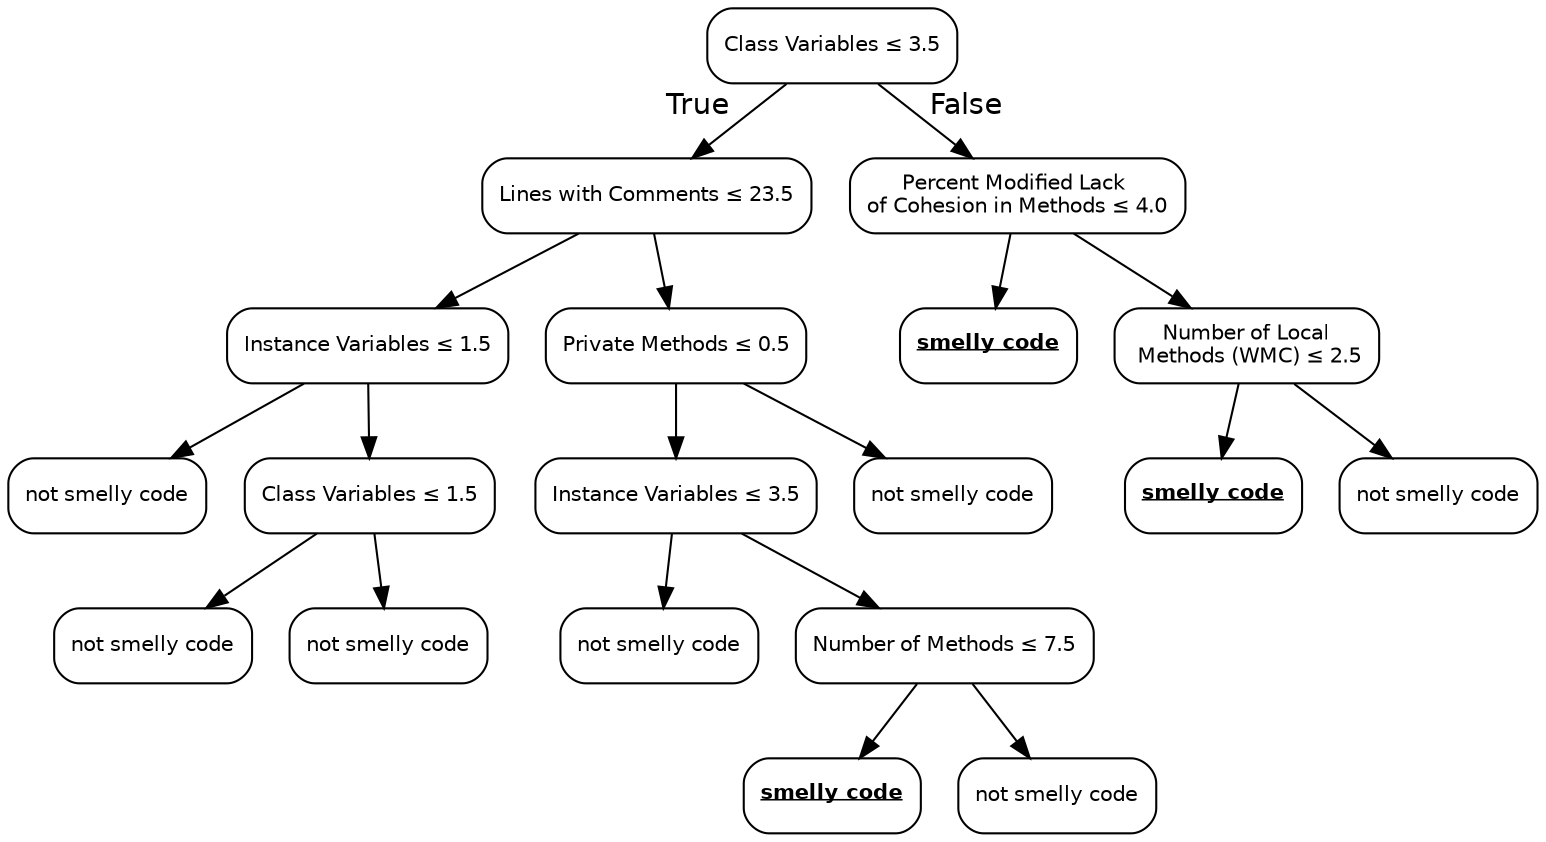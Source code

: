 digraph Tree {
node [color="black", fontname=helvetica, shape=box, style="rounded", width=0.5, fontsize=10];
edge [fontname=helvetica];
0 [label=<Class Variables &le; 3.5>];
1 [label=<Lines with Comments &le; 23.5>];
0 -> 1  [headlabel="True", labelangle=45, labeldistance="2.5"];
3 [label=<Instance Variables &le; 1.5>];
1 -> 3;
13 [label=<not smelly code>];
3 -> 13;
14 [label=<Class Variables &le; 1.5>];
3 -> 14;
17 [label=<not smelly code>];
14 -> 17;
18 [label=<not smelly code>];
14 -> 18;
4 [label=<Private Methods &le; 0.5>];
1 -> 4;
7 [label=<Instance Variables &le; 3.5>];
4 -> 7;
9 [label=<not smelly code>];
7 -> 9;
10 [label=<Number of Methods &le; 7.5>];
7 -> 10;
11 [label=<<u><b>smelly code</b></u>>];
10 -> 11;
12 [label=<not smelly code>];
10 -> 12;
8 [label=<not smelly code>];
4 -> 8;
2 [label=<Percent Modified Lack <br/>of Cohesion in Methods &le; 4.0>];
0 -> 2  [headlabel="False", labelangle="-45", labeldistance="2.5"];
5 [label=<<u><b>smelly code</b></u>>];
2 -> 5;
6 [label=<Number of Local<br/> Methods (WMC) &le; 2.5>];
2 -> 6;
15 [label=<<u><b>smelly code</b></u>>];
6 -> 15;
16 [label=<not smelly code>];
6 -> 16;
}
